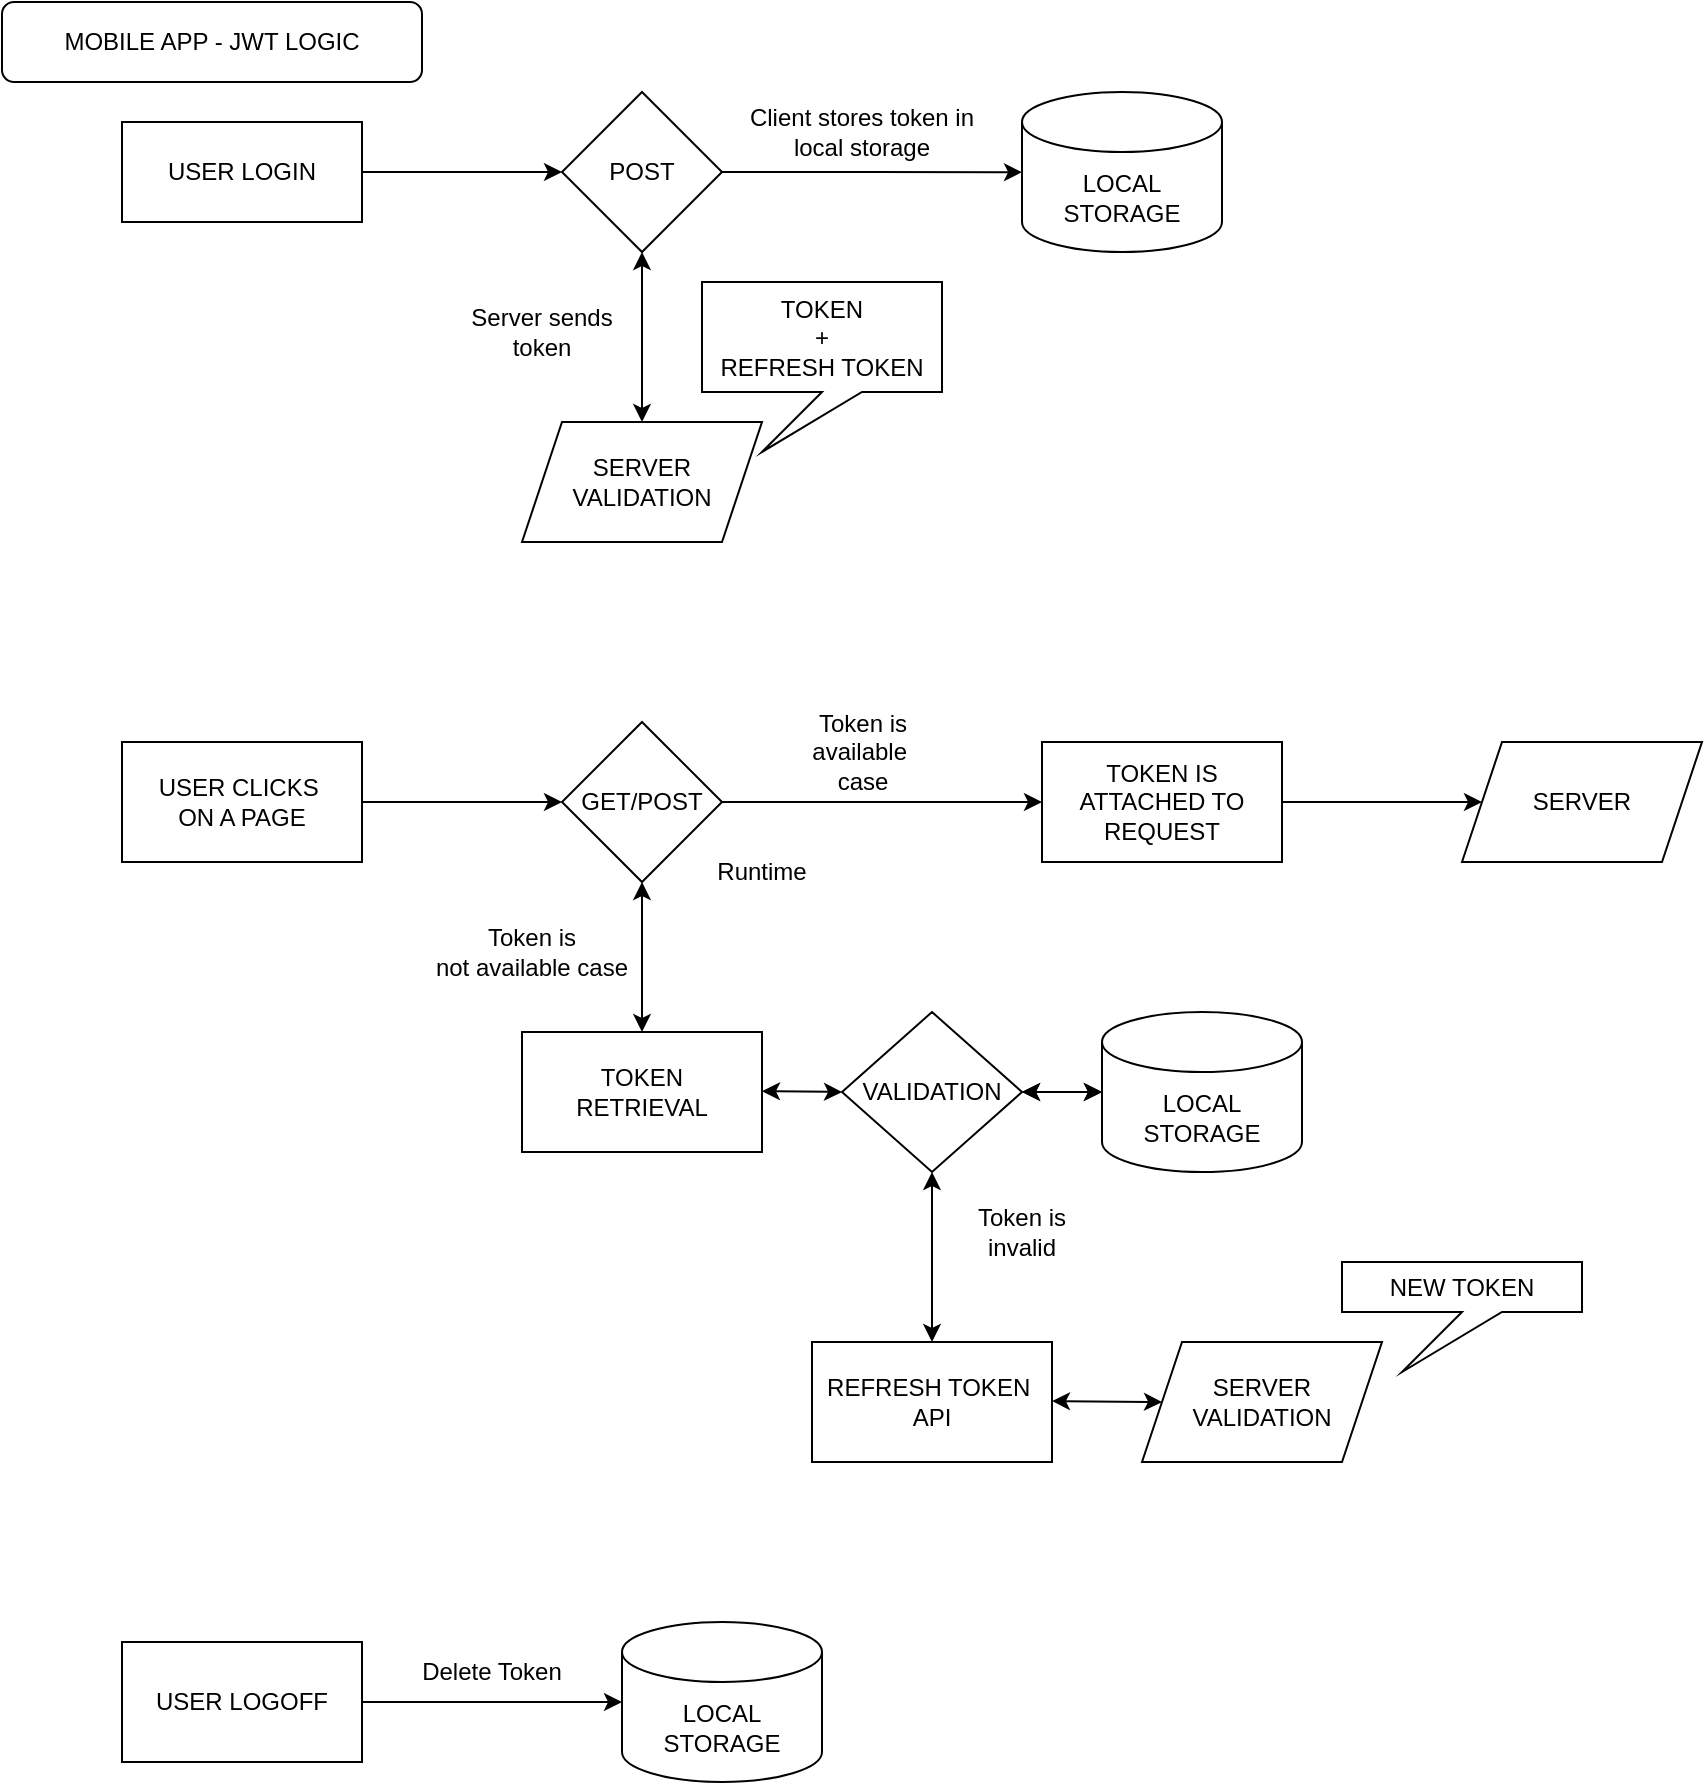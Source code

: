 <mxfile version="21.2.1" type="device">
  <diagram name="Pagina-1" id="s6UltjDL4yvonwNC4_kB">
    <mxGraphModel dx="1276" dy="606" grid="1" gridSize="10" guides="1" tooltips="1" connect="1" arrows="1" fold="1" page="1" pageScale="1" pageWidth="827" pageHeight="1169" math="0" shadow="0">
      <root>
        <mxCell id="0" />
        <mxCell id="1" parent="0" />
        <mxCell id="iyC0g8kBm0MCmS8n-55F-26" style="edgeStyle=orthogonalEdgeStyle;rounded=0;orthogonalLoop=1;jettySize=auto;html=1;entryX=0;entryY=0.5;entryDx=0;entryDy=0;" parent="1" source="iyC0g8kBm0MCmS8n-55F-10" target="iyC0g8kBm0MCmS8n-55F-12" edge="1">
          <mxGeometry relative="1" as="geometry" />
        </mxCell>
        <mxCell id="iyC0g8kBm0MCmS8n-55F-10" value="USER LOGIN" style="rounded=0;whiteSpace=wrap;html=1;" parent="1" vertex="1">
          <mxGeometry x="80" y="70" width="120" height="50" as="geometry" />
        </mxCell>
        <mxCell id="iyC0g8kBm0MCmS8n-55F-22" value="" style="edgeStyle=orthogonalEdgeStyle;rounded=0;orthogonalLoop=1;jettySize=auto;html=1;" parent="1" source="iyC0g8kBm0MCmS8n-55F-12" edge="1">
          <mxGeometry relative="1" as="geometry">
            <mxPoint x="530" y="95.083" as="targetPoint" />
          </mxGeometry>
        </mxCell>
        <mxCell id="iyC0g8kBm0MCmS8n-55F-12" value="POST" style="rhombus;whiteSpace=wrap;html=1;rounded=0;" parent="1" vertex="1">
          <mxGeometry x="300" y="55" width="80" height="80" as="geometry" />
        </mxCell>
        <mxCell id="iyC0g8kBm0MCmS8n-55F-18" value="SERVER&lt;br&gt;VALIDATION" style="shape=parallelogram;perimeter=parallelogramPerimeter;whiteSpace=wrap;html=1;fixedSize=1;" parent="1" vertex="1">
          <mxGeometry x="280" y="220" width="120" height="60" as="geometry" />
        </mxCell>
        <mxCell id="iyC0g8kBm0MCmS8n-55F-19" value="TOKEN&lt;br&gt;+&lt;br&gt;REFRESH TOKEN" style="shape=callout;whiteSpace=wrap;html=1;perimeter=calloutPerimeter;position2=0.25;" parent="1" vertex="1">
          <mxGeometry x="370" y="150" width="120" height="85" as="geometry" />
        </mxCell>
        <mxCell id="iyC0g8kBm0MCmS8n-55F-24" value="LOCAL STORAGE" style="shape=cylinder3;whiteSpace=wrap;html=1;boundedLbl=1;backgroundOutline=1;size=15;" parent="1" vertex="1">
          <mxGeometry x="530" y="55" width="100" height="80" as="geometry" />
        </mxCell>
        <mxCell id="iyC0g8kBm0MCmS8n-55F-27" value="Client stores token in local storage" style="text;html=1;strokeColor=none;fillColor=none;align=center;verticalAlign=middle;whiteSpace=wrap;rounded=0;" parent="1" vertex="1">
          <mxGeometry x="385" y="50" width="130" height="50" as="geometry" />
        </mxCell>
        <mxCell id="iyC0g8kBm0MCmS8n-55F-28" value="Server sends token" style="text;html=1;strokeColor=none;fillColor=none;align=center;verticalAlign=middle;whiteSpace=wrap;rounded=0;" parent="1" vertex="1">
          <mxGeometry x="240" y="160" width="100" height="30" as="geometry" />
        </mxCell>
        <mxCell id="iyC0g8kBm0MCmS8n-55F-39" value="" style="edgeStyle=orthogonalEdgeStyle;rounded=0;orthogonalLoop=1;jettySize=auto;html=1;" parent="1" source="iyC0g8kBm0MCmS8n-55F-36" target="iyC0g8kBm0MCmS8n-55F-38" edge="1">
          <mxGeometry relative="1" as="geometry" />
        </mxCell>
        <mxCell id="iyC0g8kBm0MCmS8n-55F-36" value="&lt;div&gt;USER CLICKS&amp;nbsp;&lt;/div&gt;&lt;div&gt;ON A PAGE&lt;/div&gt;" style="rounded=0;whiteSpace=wrap;html=1;" parent="1" vertex="1">
          <mxGeometry x="80" y="380" width="120" height="60" as="geometry" />
        </mxCell>
        <mxCell id="iyC0g8kBm0MCmS8n-55F-51" value="" style="edgeStyle=orthogonalEdgeStyle;rounded=0;orthogonalLoop=1;jettySize=auto;html=1;" parent="1" source="iyC0g8kBm0MCmS8n-55F-38" target="iyC0g8kBm0MCmS8n-55F-50" edge="1">
          <mxGeometry relative="1" as="geometry" />
        </mxCell>
        <mxCell id="iyC0g8kBm0MCmS8n-55F-38" value="GET/POST" style="rhombus;whiteSpace=wrap;html=1;rounded=0;" parent="1" vertex="1">
          <mxGeometry x="300" y="370" width="80" height="80" as="geometry" />
        </mxCell>
        <mxCell id="iyC0g8kBm0MCmS8n-55F-40" value="TOKEN&lt;br&gt;RETRIEVAL" style="whiteSpace=wrap;html=1;rounded=0;" parent="1" vertex="1">
          <mxGeometry x="280" y="525" width="120" height="60" as="geometry" />
        </mxCell>
        <mxCell id="iyC0g8kBm0MCmS8n-55F-48" value="LOCAL STORAGE" style="shape=cylinder3;whiteSpace=wrap;html=1;boundedLbl=1;backgroundOutline=1;size=15;" parent="1" vertex="1">
          <mxGeometry x="570" y="515" width="100" height="80" as="geometry" />
        </mxCell>
        <mxCell id="iyC0g8kBm0MCmS8n-55F-49" value="&lt;div&gt;Token is&lt;/div&gt;&lt;div&gt;not available case&lt;/div&gt;" style="text;html=1;strokeColor=none;fillColor=none;align=center;verticalAlign=middle;whiteSpace=wrap;rounded=0;" parent="1" vertex="1">
          <mxGeometry x="230" y="470" width="110" height="30" as="geometry" />
        </mxCell>
        <mxCell id="iyC0g8kBm0MCmS8n-55F-54" style="edgeStyle=orthogonalEdgeStyle;rounded=0;orthogonalLoop=1;jettySize=auto;html=1;exitX=1;exitY=0.5;exitDx=0;exitDy=0;" parent="1" source="iyC0g8kBm0MCmS8n-55F-50" edge="1">
          <mxGeometry relative="1" as="geometry">
            <mxPoint x="760" y="410" as="targetPoint" />
          </mxGeometry>
        </mxCell>
        <mxCell id="iyC0g8kBm0MCmS8n-55F-50" value="TOKEN IS ATTACHED TO REQUEST" style="rounded=0;whiteSpace=wrap;html=1;" parent="1" vertex="1">
          <mxGeometry x="540" y="380" width="120" height="60" as="geometry" />
        </mxCell>
        <mxCell id="iyC0g8kBm0MCmS8n-55F-52" value="&lt;div&gt;Token is&lt;/div&gt;available&amp;nbsp;&lt;div&gt;case&lt;/div&gt;" style="text;html=1;strokeColor=none;fillColor=none;align=center;verticalAlign=middle;whiteSpace=wrap;rounded=0;" parent="1" vertex="1">
          <mxGeometry x="407.5" y="370" width="85" height="30" as="geometry" />
        </mxCell>
        <mxCell id="iyC0g8kBm0MCmS8n-55F-53" value="" style="endArrow=classic;startArrow=classic;html=1;rounded=0;exitX=0.5;exitY=0;exitDx=0;exitDy=0;" parent="1" source="iyC0g8kBm0MCmS8n-55F-40" target="iyC0g8kBm0MCmS8n-55F-38" edge="1">
          <mxGeometry width="50" height="50" relative="1" as="geometry">
            <mxPoint x="380" y="470" as="sourcePoint" />
            <mxPoint x="430" y="420" as="targetPoint" />
          </mxGeometry>
        </mxCell>
        <mxCell id="iyC0g8kBm0MCmS8n-55F-57" value="" style="endArrow=classic;startArrow=classic;html=1;rounded=0;entryX=0.5;entryY=1;entryDx=0;entryDy=0;exitX=0.5;exitY=0;exitDx=0;exitDy=0;" parent="1" source="iyC0g8kBm0MCmS8n-55F-18" target="iyC0g8kBm0MCmS8n-55F-12" edge="1">
          <mxGeometry width="50" height="50" relative="1" as="geometry">
            <mxPoint x="315" y="185" as="sourcePoint" />
            <mxPoint x="365" y="135" as="targetPoint" />
          </mxGeometry>
        </mxCell>
        <mxCell id="iyC0g8kBm0MCmS8n-55F-58" value="VALIDATION" style="rhombus;whiteSpace=wrap;html=1;" parent="1" vertex="1">
          <mxGeometry x="440" y="515" width="90" height="80" as="geometry" />
        </mxCell>
        <mxCell id="iyC0g8kBm0MCmS8n-55F-60" value="Token is invalid" style="text;html=1;strokeColor=none;fillColor=none;align=center;verticalAlign=middle;whiteSpace=wrap;rounded=0;" parent="1" vertex="1">
          <mxGeometry x="490" y="610" width="80" height="30" as="geometry" />
        </mxCell>
        <mxCell id="iyC0g8kBm0MCmS8n-55F-61" value="" style="endArrow=classic;startArrow=classic;html=1;rounded=0;entryX=0;entryY=0.5;entryDx=0;entryDy=0;entryPerimeter=0;" parent="1" target="iyC0g8kBm0MCmS8n-55F-48" edge="1">
          <mxGeometry width="50" height="50" relative="1" as="geometry">
            <mxPoint x="530" y="555" as="sourcePoint" />
            <mxPoint x="560" y="554.58" as="targetPoint" />
          </mxGeometry>
        </mxCell>
        <mxCell id="iyC0g8kBm0MCmS8n-55F-62" value="" style="endArrow=classic;startArrow=classic;html=1;rounded=0;" parent="1" edge="1">
          <mxGeometry width="50" height="50" relative="1" as="geometry">
            <mxPoint x="400" y="554.58" as="sourcePoint" />
            <mxPoint x="440" y="555" as="targetPoint" />
          </mxGeometry>
        </mxCell>
        <mxCell id="iyC0g8kBm0MCmS8n-55F-63" value="SERVER" style="shape=parallelogram;perimeter=parallelogramPerimeter;whiteSpace=wrap;html=1;fixedSize=1;" parent="1" vertex="1">
          <mxGeometry x="750" y="380" width="120" height="60" as="geometry" />
        </mxCell>
        <mxCell id="iyC0g8kBm0MCmS8n-55F-65" value="SERVER&lt;br&gt;VALIDATION" style="shape=parallelogram;perimeter=parallelogramPerimeter;whiteSpace=wrap;html=1;fixedSize=1;" parent="1" vertex="1">
          <mxGeometry x="590" y="680" width="120" height="60" as="geometry" />
        </mxCell>
        <mxCell id="iyC0g8kBm0MCmS8n-55F-66" value="NEW TOKEN" style="shape=callout;whiteSpace=wrap;html=1;perimeter=calloutPerimeter;position2=0.25;" parent="1" vertex="1">
          <mxGeometry x="690" y="640" width="120" height="55" as="geometry" />
        </mxCell>
        <mxCell id="iyC0g8kBm0MCmS8n-55F-67" value="REFRESH TOKEN&amp;nbsp;&lt;br&gt;API" style="rounded=0;whiteSpace=wrap;html=1;" parent="1" vertex="1">
          <mxGeometry x="425" y="680" width="120" height="60" as="geometry" />
        </mxCell>
        <mxCell id="iyC0g8kBm0MCmS8n-55F-69" value="" style="endArrow=classic;startArrow=classic;html=1;rounded=0;entryX=0;entryY=0.5;entryDx=0;entryDy=0;entryPerimeter=0;" parent="1" target="iyC0g8kBm0MCmS8n-55F-48" edge="1">
          <mxGeometry width="50" height="50" relative="1" as="geometry">
            <mxPoint x="530" y="555" as="sourcePoint" />
            <mxPoint x="560" y="554.58" as="targetPoint" />
          </mxGeometry>
        </mxCell>
        <mxCell id="iyC0g8kBm0MCmS8n-55F-70" value="" style="endArrow=classic;startArrow=classic;html=1;rounded=0;entryX=0;entryY=0.5;entryDx=0;entryDy=0;" parent="1" target="iyC0g8kBm0MCmS8n-55F-65" edge="1">
          <mxGeometry width="50" height="50" relative="1" as="geometry">
            <mxPoint x="545" y="709.52" as="sourcePoint" />
            <mxPoint x="585" y="709.52" as="targetPoint" />
          </mxGeometry>
        </mxCell>
        <mxCell id="iyC0g8kBm0MCmS8n-55F-71" value="MOBILE APP - JWT LOGIC" style="rounded=1;whiteSpace=wrap;html=1;" parent="1" vertex="1">
          <mxGeometry x="20" y="10" width="210" height="40" as="geometry" />
        </mxCell>
        <mxCell id="z9VREOKj9YXJjQJxf3FJ-1" value="" style="endArrow=classic;startArrow=classic;html=1;rounded=0;exitX=0.5;exitY=0;exitDx=0;exitDy=0;entryX=0.5;entryY=1;entryDx=0;entryDy=0;" parent="1" source="iyC0g8kBm0MCmS8n-55F-67" target="iyC0g8kBm0MCmS8n-55F-58" edge="1">
          <mxGeometry width="50" height="50" relative="1" as="geometry">
            <mxPoint x="430" y="645" as="sourcePoint" />
            <mxPoint x="480" y="595" as="targetPoint" />
          </mxGeometry>
        </mxCell>
        <mxCell id="z9VREOKj9YXJjQJxf3FJ-3" style="edgeStyle=orthogonalEdgeStyle;rounded=0;orthogonalLoop=1;jettySize=auto;html=1;" parent="1" source="z9VREOKj9YXJjQJxf3FJ-2" edge="1">
          <mxGeometry relative="1" as="geometry">
            <mxPoint x="330" y="860" as="targetPoint" />
          </mxGeometry>
        </mxCell>
        <mxCell id="z9VREOKj9YXJjQJxf3FJ-2" value="USER LOGOFF" style="rounded=0;whiteSpace=wrap;html=1;" parent="1" vertex="1">
          <mxGeometry x="80" y="830" width="120" height="60" as="geometry" />
        </mxCell>
        <mxCell id="z9VREOKj9YXJjQJxf3FJ-7" value="LOCAL STORAGE" style="shape=cylinder3;whiteSpace=wrap;html=1;boundedLbl=1;backgroundOutline=1;size=15;" parent="1" vertex="1">
          <mxGeometry x="330" y="820" width="100" height="80" as="geometry" />
        </mxCell>
        <mxCell id="z9VREOKj9YXJjQJxf3FJ-8" value="Delete Token" style="text;html=1;strokeColor=none;fillColor=none;align=center;verticalAlign=middle;whiteSpace=wrap;rounded=0;" parent="1" vertex="1">
          <mxGeometry x="210" y="820" width="110" height="50" as="geometry" />
        </mxCell>
        <mxCell id="KIAE-Yf7rWK49OchO7w7-1" value="Runtime" style="text;html=1;strokeColor=none;fillColor=none;align=center;verticalAlign=middle;whiteSpace=wrap;rounded=0;shadow=0;" vertex="1" parent="1">
          <mxGeometry x="370" y="430" width="60" height="30" as="geometry" />
        </mxCell>
      </root>
    </mxGraphModel>
  </diagram>
</mxfile>
